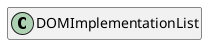 @startuml
set namespaceSeparator \\
hide members
hide << alias >> circle

class DOMImplementationList
@enduml
